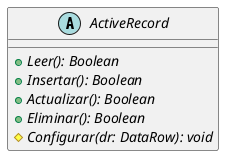 @startuml ActiveRecord


    abstract class ActiveRecord{
        {abstract} +Leer(): Boolean
        {abstract} +Insertar(): Boolean
        {abstract} +Actualizar(): Boolean
        {abstract} +Eliminar(): Boolean
        {abstract} #Configurar(dr: DataRow): void
    }


@enduml